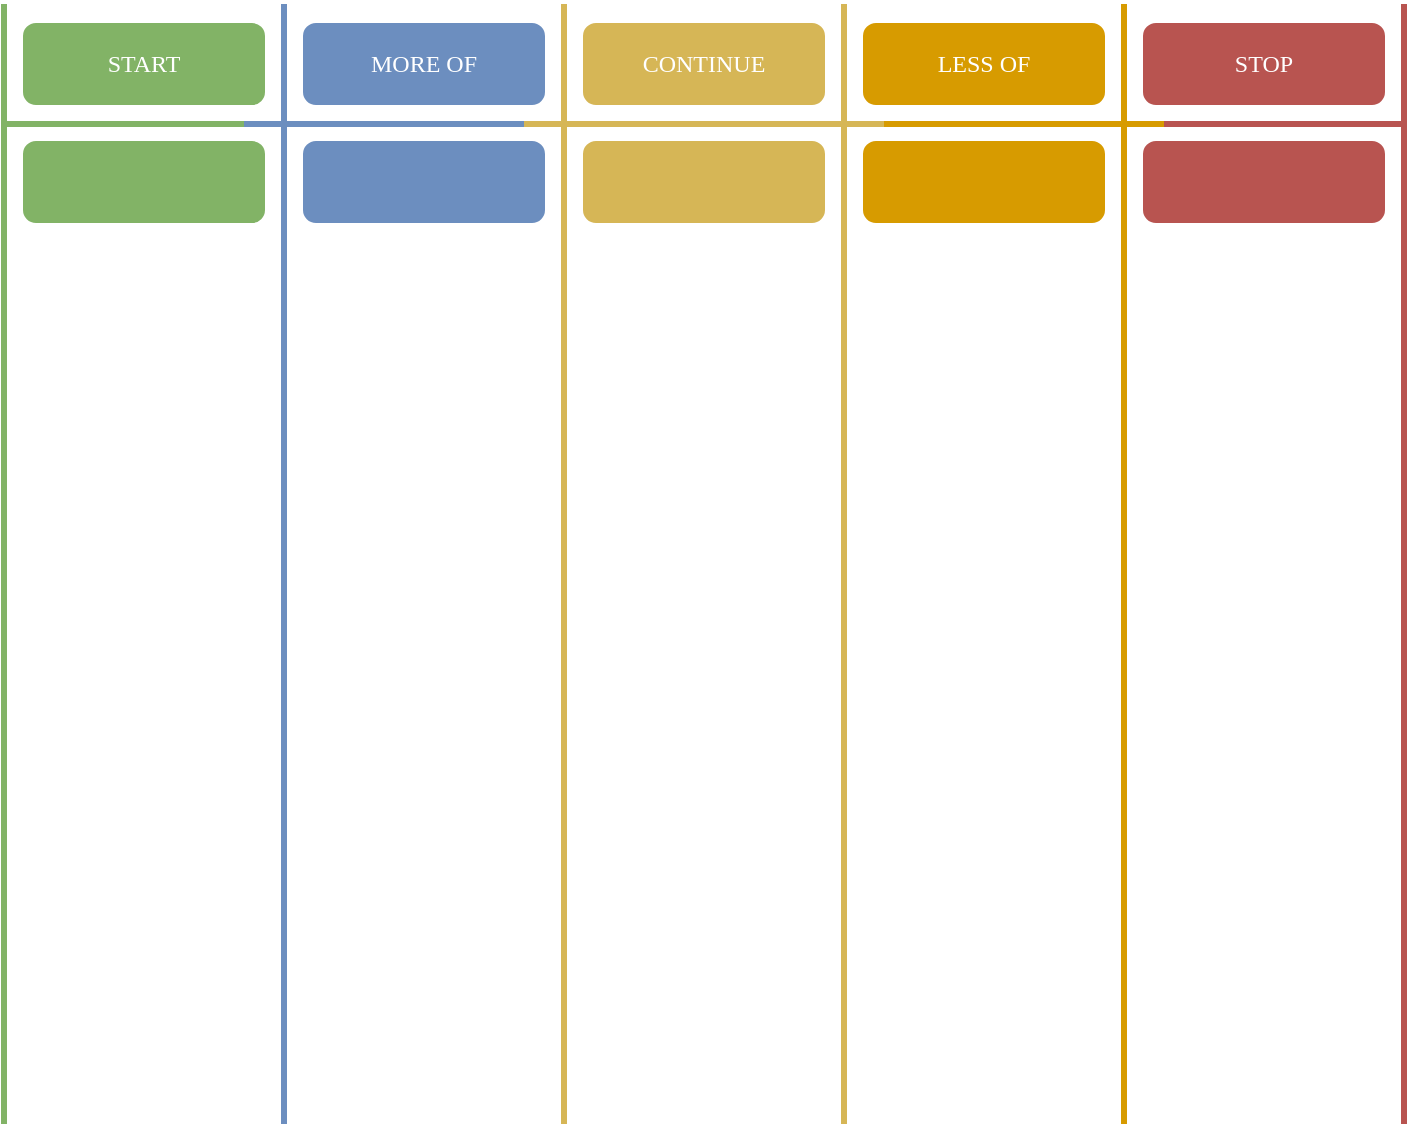 <mxfile>
    <diagram id="wWUWmePfFoA0XAe7wffy" name="Template">
        <mxGraphModel dx="263" dy="133" grid="1" gridSize="10" guides="1" tooltips="1" connect="1" arrows="1" fold="1" page="0" pageScale="1" pageWidth="850" pageHeight="1100" math="0" shadow="0">
            <root>
                <mxCell id="0"/>
                <mxCell id="1" parent="0"/>
                <mxCell id="12" value="&lt;font&gt;START&lt;/font&gt;" style="rounded=1;whiteSpace=wrap;html=1;fillColor=#82B366;strokeColor=#82b366;fontFamily=Lucida Console;fontColor=#FFFFFF;" parent="1" vertex="1">
                    <mxGeometry x="1010" y="570" width="120" height="40" as="geometry"/>
                </mxCell>
                <mxCell id="14" value="&lt;font&gt;MORE OF&lt;/font&gt;" style="rounded=1;whiteSpace=wrap;html=1;fillColor=#6C8EBF;strokeColor=#6c8ebf;fontFamily=Lucida Console;fontColor=#FFFFFF;" parent="1" vertex="1">
                    <mxGeometry x="1150" y="570" width="120" height="40" as="geometry"/>
                </mxCell>
                <mxCell id="15" value="&lt;font&gt;CONTINUE&lt;/font&gt;" style="rounded=1;whiteSpace=wrap;html=1;fillColor=#D6B656;strokeColor=#D6B656;fontFamily=Lucida Console;fontColor=#FFFFFF;" parent="1" vertex="1">
                    <mxGeometry x="1290" y="570" width="120" height="40" as="geometry"/>
                </mxCell>
                <mxCell id="16" value="&lt;font&gt;LESS OF&lt;/font&gt;" style="rounded=1;whiteSpace=wrap;html=1;fillColor=#D79B00;strokeColor=#d79b00;fontFamily=Lucida Console;fontColor=#FFFFFF;" parent="1" vertex="1">
                    <mxGeometry x="1430" y="570" width="120" height="40" as="geometry"/>
                </mxCell>
                <mxCell id="17" value="&lt;font&gt;STOP&lt;/font&gt;" style="rounded=1;whiteSpace=wrap;html=1;fillColor=#B85450;strokeColor=#b85450;fontFamily=Lucida Console;fontColor=#FFFFFF;" parent="1" vertex="1">
                    <mxGeometry x="1570" y="570" width="120" height="40" as="geometry"/>
                </mxCell>
                <mxCell id="18" value="" style="endArrow=none;html=1;fontFamily=Lucida Console;fontColor=#FFFFFF;strokeWidth=3;fillColor=#dae8fc;strokeColor=#6c8ebf;" parent="1" edge="1">
                    <mxGeometry width="50" height="50" relative="1" as="geometry">
                        <mxPoint x="1140" y="1120" as="sourcePoint"/>
                        <mxPoint x="1140" y="560" as="targetPoint"/>
                    </mxGeometry>
                </mxCell>
                <mxCell id="19" value="" style="endArrow=none;html=1;fontFamily=Lucida Console;fontColor=#FFFFFF;strokeWidth=3;fillColor=#d5e8d4;strokeColor=#82b366;" parent="1" edge="1">
                    <mxGeometry width="50" height="50" relative="1" as="geometry">
                        <mxPoint x="1000" y="1120" as="sourcePoint"/>
                        <mxPoint x="1000" y="560.0" as="targetPoint"/>
                    </mxGeometry>
                </mxCell>
                <mxCell id="20" value="" style="endArrow=none;html=1;fontFamily=Lucida Console;fontColor=#FFFFFF;strokeWidth=3;fillColor=#fff2cc;strokeColor=#d6b656;" parent="1" edge="1">
                    <mxGeometry width="50" height="50" relative="1" as="geometry">
                        <mxPoint x="1280" y="1120" as="sourcePoint"/>
                        <mxPoint x="1280" y="560.0" as="targetPoint"/>
                    </mxGeometry>
                </mxCell>
                <mxCell id="21" value="" style="endArrow=none;html=1;fontFamily=Lucida Console;fontColor=#FFFFFF;strokeWidth=3;fillColor=#fff2cc;strokeColor=#d6b656;" parent="1" edge="1">
                    <mxGeometry width="50" height="50" relative="1" as="geometry">
                        <mxPoint x="1420" y="1120" as="sourcePoint"/>
                        <mxPoint x="1420" y="560.0" as="targetPoint"/>
                    </mxGeometry>
                </mxCell>
                <mxCell id="22" value="" style="endArrow=none;html=1;fontFamily=Lucida Console;fontColor=#FFFFFF;strokeWidth=3;fillColor=#ffe6cc;strokeColor=#d79b00;" parent="1" edge="1">
                    <mxGeometry width="50" height="50" relative="1" as="geometry">
                        <mxPoint x="1560" y="1120" as="sourcePoint"/>
                        <mxPoint x="1560" y="560.0" as="targetPoint"/>
                    </mxGeometry>
                </mxCell>
                <mxCell id="23" value="" style="endArrow=none;html=1;fontFamily=Lucida Console;fontColor=#FFFFFF;strokeWidth=3;fillColor=#f8cecc;strokeColor=#b85450;" parent="1" edge="1">
                    <mxGeometry width="50" height="50" relative="1" as="geometry">
                        <mxPoint x="1700" y="1120" as="sourcePoint"/>
                        <mxPoint x="1700" y="560.0" as="targetPoint"/>
                    </mxGeometry>
                </mxCell>
                <mxCell id="24" value="" style="endArrow=none;html=1;fontFamily=Lucida Console;fontColor=#FFFFFF;strokeWidth=3;fillColor=#d5e8d4;strokeColor=#82b366;" parent="1" edge="1">
                    <mxGeometry width="50" height="50" relative="1" as="geometry">
                        <mxPoint x="1000" y="620" as="sourcePoint"/>
                        <mxPoint x="1120" y="620" as="targetPoint"/>
                    </mxGeometry>
                </mxCell>
                <mxCell id="25" value="" style="endArrow=none;html=1;fontFamily=Lucida Console;fontColor=#FFFFFF;strokeWidth=3;fillColor=#dae8fc;strokeColor=#6c8ebf;" parent="1" edge="1">
                    <mxGeometry width="50" height="50" relative="1" as="geometry">
                        <mxPoint x="1120" y="620.0" as="sourcePoint"/>
                        <mxPoint x="1260" y="620" as="targetPoint"/>
                    </mxGeometry>
                </mxCell>
                <mxCell id="26" value="" style="endArrow=none;html=1;fontFamily=Lucida Console;fontColor=#FFFFFF;strokeWidth=3;fillColor=#fff2cc;strokeColor=#d6b656;" parent="1" edge="1">
                    <mxGeometry width="50" height="50" relative="1" as="geometry">
                        <mxPoint x="1260" y="620" as="sourcePoint"/>
                        <mxPoint x="1440" y="620" as="targetPoint"/>
                    </mxGeometry>
                </mxCell>
                <mxCell id="28" value="" style="endArrow=none;html=1;fontFamily=Lucida Console;fontColor=#FFFFFF;strokeWidth=3;fillColor=#ffe6cc;strokeColor=#d79b00;" parent="1" edge="1">
                    <mxGeometry width="50" height="50" relative="1" as="geometry">
                        <mxPoint x="1440" y="620" as="sourcePoint"/>
                        <mxPoint x="1580" y="620" as="targetPoint"/>
                    </mxGeometry>
                </mxCell>
                <mxCell id="29" value="" style="endArrow=none;html=1;fontFamily=Lucida Console;fontColor=#FFFFFF;strokeWidth=3;fillColor=#f8cecc;strokeColor=#b85450;" parent="1" edge="1">
                    <mxGeometry width="50" height="50" relative="1" as="geometry">
                        <mxPoint x="1580" y="620" as="sourcePoint"/>
                        <mxPoint x="1700" y="620" as="targetPoint"/>
                    </mxGeometry>
                </mxCell>
                <mxCell id="30" value="" style="rounded=1;whiteSpace=wrap;html=1;fillColor=#B85450;strokeColor=#b85450;fontFamily=Lucida Console;fontColor=#FFFFFF;fontSize=8;" parent="1" vertex="1">
                    <mxGeometry x="1570" y="629" width="120" height="40" as="geometry"/>
                </mxCell>
                <mxCell id="32" value="" style="rounded=1;whiteSpace=wrap;html=1;fillColor=#82B366;strokeColor=#82b366;fontFamily=Lucida Console;fontColor=#FFFFFF;fontSize=8;" parent="1" vertex="1">
                    <mxGeometry x="1010" y="629" width="120" height="40" as="geometry"/>
                </mxCell>
                <mxCell id="34" value="" style="rounded=1;whiteSpace=wrap;html=1;fillColor=#6C8EBF;strokeColor=#6c8ebf;fontFamily=Lucida Console;fontColor=#FFFFFF;fontSize=8;" parent="1" vertex="1">
                    <mxGeometry x="1150" y="629" width="120" height="40" as="geometry"/>
                </mxCell>
                <mxCell id="36" value="" style="rounded=1;whiteSpace=wrap;html=1;fillColor=#D6B656;strokeColor=#D6B656;fontFamily=Lucida Console;fontColor=#FFFFFF;fontSize=8;" parent="1" vertex="1">
                    <mxGeometry x="1290" y="629" width="120" height="40" as="geometry"/>
                </mxCell>
                <mxCell id="Rl7lYWSojBfeo6gSZybb-39" value="" style="rounded=1;whiteSpace=wrap;html=1;fillColor=#D79B00;strokeColor=#d79b00;fontFamily=Lucida Console;fontColor=#FFFFFF;fontSize=8;" parent="1" vertex="1">
                    <mxGeometry x="1430" y="629" width="120" height="40" as="geometry"/>
                </mxCell>
            </root>
        </mxGraphModel>
    </diagram>
    <diagram id="yWCnnc2i1-aje3GzUXzS" name="Sprint 1">
        <mxGraphModel dx="574" dy="133" grid="0" gridSize="10" guides="1" tooltips="1" connect="1" arrows="1" fold="1" page="0" pageScale="1" pageWidth="850" pageHeight="1100" math="0" shadow="0">
            <root>
                <mxCell id="vssPZaKW5R-4xnwFRvQl-0"/>
                <mxCell id="vssPZaKW5R-4xnwFRvQl-1" parent="vssPZaKW5R-4xnwFRvQl-0"/>
                <mxCell id="qor0M5BSsGP-4J8cAUOK-0" value="&lt;font&gt;START&lt;/font&gt;" style="rounded=1;whiteSpace=wrap;html=1;fillColor=#82B366;strokeColor=#82b366;fontFamily=Lucida Console;fontColor=#FFFFFF;" parent="vssPZaKW5R-4xnwFRvQl-1" vertex="1">
                    <mxGeometry x="1010" y="570" width="120" height="40" as="geometry"/>
                </mxCell>
                <mxCell id="qor0M5BSsGP-4J8cAUOK-1" value="&lt;font&gt;MORE OF&lt;/font&gt;" style="rounded=1;whiteSpace=wrap;html=1;fillColor=#6C8EBF;strokeColor=#6c8ebf;fontFamily=Lucida Console;fontColor=#FFFFFF;" parent="vssPZaKW5R-4xnwFRvQl-1" vertex="1">
                    <mxGeometry x="1150" y="570" width="120" height="40" as="geometry"/>
                </mxCell>
                <mxCell id="qor0M5BSsGP-4J8cAUOK-2" value="&lt;font&gt;CONTINUE&lt;/font&gt;" style="rounded=1;whiteSpace=wrap;html=1;fillColor=#FFCB6B;strokeColor=#FFCB6B;fontFamily=Lucida Console;fontColor=#FFFFFF;" parent="vssPZaKW5R-4xnwFRvQl-1" vertex="1">
                    <mxGeometry x="1290" y="570" width="120" height="40" as="geometry"/>
                </mxCell>
                <mxCell id="qor0M5BSsGP-4J8cAUOK-3" value="&lt;font&gt;LESS OF&lt;/font&gt;" style="rounded=1;whiteSpace=wrap;html=1;fillColor=#D79B00;strokeColor=#d79b00;fontFamily=Lucida Console;fontColor=#FFFFFF;" parent="vssPZaKW5R-4xnwFRvQl-1" vertex="1">
                    <mxGeometry x="1430" y="570" width="120" height="40" as="geometry"/>
                </mxCell>
                <mxCell id="qor0M5BSsGP-4J8cAUOK-4" value="&lt;font&gt;STOP&lt;/font&gt;" style="rounded=1;whiteSpace=wrap;html=1;fillColor=#B85450;strokeColor=#b85450;fontFamily=Lucida Console;fontColor=#FFFFFF;" parent="vssPZaKW5R-4xnwFRvQl-1" vertex="1">
                    <mxGeometry x="1570" y="570" width="120" height="40" as="geometry"/>
                </mxCell>
                <mxCell id="qor0M5BSsGP-4J8cAUOK-5" value="" style="endArrow=none;html=1;fontFamily=Lucida Console;fontColor=#FFFFFF;strokeWidth=3;fillColor=#dae8fc;strokeColor=#6c8ebf;" parent="vssPZaKW5R-4xnwFRvQl-1" edge="1">
                    <mxGeometry width="50" height="50" relative="1" as="geometry">
                        <mxPoint x="1140" y="1120" as="sourcePoint"/>
                        <mxPoint x="1140" y="560" as="targetPoint"/>
                    </mxGeometry>
                </mxCell>
                <mxCell id="qor0M5BSsGP-4J8cAUOK-6" value="" style="endArrow=none;html=1;fontFamily=Lucida Console;fontColor=#FFFFFF;strokeWidth=3;fillColor=#d5e8d4;strokeColor=#82b366;" parent="vssPZaKW5R-4xnwFRvQl-1" edge="1">
                    <mxGeometry width="50" height="50" relative="1" as="geometry">
                        <mxPoint x="1000" y="1120" as="sourcePoint"/>
                        <mxPoint x="1000" y="560.0" as="targetPoint"/>
                    </mxGeometry>
                </mxCell>
                <mxCell id="qor0M5BSsGP-4J8cAUOK-7" value="" style="endArrow=none;html=1;fontFamily=Lucida Console;fontColor=#FFFFFF;strokeWidth=3;fillColor=#fff2cc;strokeColor=#d6b656;" parent="vssPZaKW5R-4xnwFRvQl-1" edge="1">
                    <mxGeometry width="50" height="50" relative="1" as="geometry">
                        <mxPoint x="1280" y="1120" as="sourcePoint"/>
                        <mxPoint x="1280" y="560.0" as="targetPoint"/>
                    </mxGeometry>
                </mxCell>
                <mxCell id="qor0M5BSsGP-4J8cAUOK-8" value="" style="endArrow=none;html=1;fontFamily=Lucida Console;fontColor=#FFFFFF;strokeWidth=3;fillColor=#fff2cc;strokeColor=#d6b656;" parent="vssPZaKW5R-4xnwFRvQl-1" edge="1">
                    <mxGeometry width="50" height="50" relative="1" as="geometry">
                        <mxPoint x="1420" y="1120" as="sourcePoint"/>
                        <mxPoint x="1420" y="560.0" as="targetPoint"/>
                    </mxGeometry>
                </mxCell>
                <mxCell id="qor0M5BSsGP-4J8cAUOK-9" value="" style="endArrow=none;html=1;fontFamily=Lucida Console;fontColor=#FFFFFF;strokeWidth=3;fillColor=#ffe6cc;strokeColor=#d79b00;" parent="vssPZaKW5R-4xnwFRvQl-1" edge="1">
                    <mxGeometry width="50" height="50" relative="1" as="geometry">
                        <mxPoint x="1560" y="1120" as="sourcePoint"/>
                        <mxPoint x="1560" y="560.0" as="targetPoint"/>
                    </mxGeometry>
                </mxCell>
                <mxCell id="qor0M5BSsGP-4J8cAUOK-10" value="" style="endArrow=none;html=1;fontFamily=Lucida Console;fontColor=#FFFFFF;strokeWidth=3;fillColor=#f8cecc;strokeColor=#b85450;" parent="vssPZaKW5R-4xnwFRvQl-1" edge="1">
                    <mxGeometry width="50" height="50" relative="1" as="geometry">
                        <mxPoint x="1700" y="1120" as="sourcePoint"/>
                        <mxPoint x="1700" y="560.0" as="targetPoint"/>
                    </mxGeometry>
                </mxCell>
                <mxCell id="qor0M5BSsGP-4J8cAUOK-11" value="" style="endArrow=none;html=1;fontFamily=Lucida Console;fontColor=#FFFFFF;strokeWidth=3;fillColor=#d5e8d4;strokeColor=#82b366;" parent="vssPZaKW5R-4xnwFRvQl-1" edge="1">
                    <mxGeometry width="50" height="50" relative="1" as="geometry">
                        <mxPoint x="1000" y="620" as="sourcePoint"/>
                        <mxPoint x="1120" y="620" as="targetPoint"/>
                    </mxGeometry>
                </mxCell>
                <mxCell id="qor0M5BSsGP-4J8cAUOK-12" value="" style="endArrow=none;html=1;fontFamily=Lucida Console;fontColor=#FFFFFF;strokeWidth=3;fillColor=#dae8fc;strokeColor=#6c8ebf;" parent="vssPZaKW5R-4xnwFRvQl-1" edge="1">
                    <mxGeometry width="50" height="50" relative="1" as="geometry">
                        <mxPoint x="1120" y="620.0" as="sourcePoint"/>
                        <mxPoint x="1260" y="620" as="targetPoint"/>
                    </mxGeometry>
                </mxCell>
                <mxCell id="qor0M5BSsGP-4J8cAUOK-13" value="" style="endArrow=none;html=1;fontFamily=Lucida Console;fontColor=#FFFFFF;strokeWidth=3;fillColor=#fff2cc;strokeColor=#d6b656;" parent="vssPZaKW5R-4xnwFRvQl-1" edge="1">
                    <mxGeometry width="50" height="50" relative="1" as="geometry">
                        <mxPoint x="1260" y="620" as="sourcePoint"/>
                        <mxPoint x="1440" y="620" as="targetPoint"/>
                    </mxGeometry>
                </mxCell>
                <mxCell id="qor0M5BSsGP-4J8cAUOK-14" value="" style="endArrow=none;html=1;fontFamily=Lucida Console;fontColor=#FFFFFF;strokeWidth=3;fillColor=#ffe6cc;strokeColor=#d79b00;" parent="vssPZaKW5R-4xnwFRvQl-1" edge="1">
                    <mxGeometry width="50" height="50" relative="1" as="geometry">
                        <mxPoint x="1440" y="620" as="sourcePoint"/>
                        <mxPoint x="1580" y="620" as="targetPoint"/>
                    </mxGeometry>
                </mxCell>
                <mxCell id="qor0M5BSsGP-4J8cAUOK-15" value="" style="endArrow=none;html=1;fontFamily=Lucida Console;fontColor=#FFFFFF;strokeWidth=3;fillColor=#f8cecc;strokeColor=#b85450;" parent="vssPZaKW5R-4xnwFRvQl-1" edge="1">
                    <mxGeometry width="50" height="50" relative="1" as="geometry">
                        <mxPoint x="1580" y="620" as="sourcePoint"/>
                        <mxPoint x="1700" y="620" as="targetPoint"/>
                    </mxGeometry>
                </mxCell>
                <mxCell id="qor0M5BSsGP-4J8cAUOK-16" value="&lt;font style=&quot;font-size: 8px;&quot;&gt;Justin die Corona heeft&lt;/font&gt;" style="rounded=1;whiteSpace=wrap;html=1;fillColor=#B85450;strokeColor=#b85450;fontFamily=Lucida Console;fontColor=#FFFFFF;fontSize=8;" parent="vssPZaKW5R-4xnwFRvQl-1" vertex="1">
                    <mxGeometry x="1570" y="629" width="120" height="40" as="geometry"/>
                </mxCell>
                <mxCell id="qor0M5BSsGP-4J8cAUOK-17" value="&lt;font style=&quot;font-size: 8px&quot;&gt;Structuur in de meetings i.p.v. freestylen&lt;/font&gt;" style="rounded=1;whiteSpace=wrap;html=1;fillColor=#82B366;strokeColor=#82b366;fontFamily=Lucida Console;fontColor=#FFFFFF;fontSize=8;" parent="vssPZaKW5R-4xnwFRvQl-1" vertex="1">
                    <mxGeometry x="1010" y="629" width="120" height="40" as="geometry"/>
                </mxCell>
                <mxCell id="qor0M5BSsGP-4J8cAUOK-18" value="&lt;font style=&quot;font-size: 8px&quot;&gt;Werkdruk inschatten en verdelen&lt;/font&gt;" style="rounded=1;whiteSpace=wrap;html=1;fillColor=#82B366;strokeColor=#82b366;fontFamily=Lucida Console;fontColor=#FFFFFF;fontSize=8;" parent="vssPZaKW5R-4xnwFRvQl-1" vertex="1">
                    <mxGeometry x="1010" y="680" width="120" height="40" as="geometry"/>
                </mxCell>
                <mxCell id="qor0M5BSsGP-4J8cAUOK-19" value="&lt;font style=&quot;font-size: 8px&quot;&gt;Feedback geven op andere teamgenoten&lt;/font&gt;" style="rounded=1;whiteSpace=wrap;html=1;fillColor=#6C8EBF;strokeColor=#6c8ebf;fontFamily=Lucida Console;fontColor=#FFFFFF;fontSize=8;" parent="vssPZaKW5R-4xnwFRvQl-1" vertex="1">
                    <mxGeometry x="1150" y="629" width="120" height="40" as="geometry"/>
                </mxCell>
                <mxCell id="qor0M5BSsGP-4J8cAUOK-20" value="&lt;font style=&quot;font-size: 8px&quot;&gt;100% Aanwezig zijn&lt;/font&gt;" style="rounded=1;whiteSpace=wrap;html=1;fillColor=#FFCB6B;strokeColor=#FFCB6B;fontFamily=Lucida Console;fontSize=8;fontColor=#FFFFFF;" parent="vssPZaKW5R-4xnwFRvQl-1" vertex="1">
                    <mxGeometry x="1290" y="629" width="120" height="40" as="geometry"/>
                </mxCell>
                <mxCell id="qor0M5BSsGP-4J8cAUOK-21" value="&lt;font style=&quot;font-size: 8px&quot;&gt;Starfish gebruiken voor reflectie&lt;/font&gt;" style="rounded=1;whiteSpace=wrap;html=1;fillColor=#FFCB6B;strokeColor=#FFCB6B;fontFamily=Lucida Console;fontSize=8;fontColor=#FFFFFF;" parent="vssPZaKW5R-4xnwFRvQl-1" vertex="1">
                    <mxGeometry x="1290" y="680" width="120" height="40" as="geometry"/>
                </mxCell>
                <mxCell id="qor0M5BSsGP-4J8cAUOK-22" value="&lt;font style=&quot;font-size: 8px&quot;&gt;Werken in groepjes&lt;/font&gt;" style="rounded=1;whiteSpace=wrap;html=1;fillColor=#FFCB6B;strokeColor=#FFCB6B;fontFamily=Lucida Console;fontSize=8;fontColor=#FFFFFF;" parent="vssPZaKW5R-4xnwFRvQl-1" vertex="1">
                    <mxGeometry x="1290" y="730" width="120" height="40" as="geometry"/>
                </mxCell>
            </root>
        </mxGraphModel>
    </diagram>
    <diagram id="S4HSxz_8kP7M90M4Im0g" name="Sprint 2">
        <mxGraphModel dx="-198" dy="-43" grid="1" gridSize="10" guides="1" tooltips="1" connect="1" arrows="1" fold="1" page="0" pageScale="1" pageWidth="850" pageHeight="1100" math="0" shadow="0">
            <root>
                <mxCell id="FXCIzy_UqznlageWIFzq-0"/>
                <mxCell id="FXCIzy_UqznlageWIFzq-1" parent="FXCIzy_UqznlageWIFzq-0"/>
                <mxCell id="FXCIzy_UqznlageWIFzq-2" value="&lt;font&gt;START&lt;/font&gt;" style="rounded=1;whiteSpace=wrap;html=1;fillColor=#82B366;strokeColor=#82b366;fontFamily=Lucida Console;fontColor=#FFFFFF;" parent="FXCIzy_UqznlageWIFzq-1" vertex="1">
                    <mxGeometry x="1010" y="570" width="120" height="40" as="geometry"/>
                </mxCell>
                <mxCell id="FXCIzy_UqznlageWIFzq-3" value="&lt;font&gt;MORE OF&lt;/font&gt;" style="rounded=1;whiteSpace=wrap;html=1;fillColor=#6C8EBF;strokeColor=#6c8ebf;fontFamily=Lucida Console;fontColor=#FFFFFF;" parent="FXCIzy_UqznlageWIFzq-1" vertex="1">
                    <mxGeometry x="1150" y="570" width="120" height="40" as="geometry"/>
                </mxCell>
                <mxCell id="FXCIzy_UqznlageWIFzq-4" value="&lt;font&gt;CONTINUE&lt;/font&gt;" style="rounded=1;whiteSpace=wrap;html=1;fillColor=#D6B656;strokeColor=#D6B656;fontFamily=Lucida Console;fontColor=#FFFFFF;" parent="FXCIzy_UqznlageWIFzq-1" vertex="1">
                    <mxGeometry x="1290" y="570" width="120" height="40" as="geometry"/>
                </mxCell>
                <mxCell id="FXCIzy_UqznlageWIFzq-5" value="&lt;font&gt;LESS OF&lt;/font&gt;" style="rounded=1;whiteSpace=wrap;html=1;fillColor=#D79B00;strokeColor=#d79b00;fontFamily=Lucida Console;fontColor=#FFFFFF;" parent="FXCIzy_UqznlageWIFzq-1" vertex="1">
                    <mxGeometry x="1430" y="570" width="120" height="40" as="geometry"/>
                </mxCell>
                <mxCell id="FXCIzy_UqznlageWIFzq-6" value="&lt;font&gt;STOP&lt;/font&gt;" style="rounded=1;whiteSpace=wrap;html=1;fillColor=#B85450;strokeColor=#b85450;fontFamily=Lucida Console;fontColor=#FFFFFF;" parent="FXCIzy_UqznlageWIFzq-1" vertex="1">
                    <mxGeometry x="1570" y="570" width="120" height="40" as="geometry"/>
                </mxCell>
                <mxCell id="FXCIzy_UqznlageWIFzq-7" value="" style="endArrow=none;html=1;fontFamily=Lucida Console;fontColor=#FFFFFF;strokeWidth=3;fillColor=#dae8fc;strokeColor=#6c8ebf;" parent="FXCIzy_UqznlageWIFzq-1" edge="1">
                    <mxGeometry width="50" height="50" relative="1" as="geometry">
                        <mxPoint x="1140" y="1120" as="sourcePoint"/>
                        <mxPoint x="1140" y="560" as="targetPoint"/>
                    </mxGeometry>
                </mxCell>
                <mxCell id="FXCIzy_UqznlageWIFzq-8" value="" style="endArrow=none;html=1;fontFamily=Lucida Console;fontColor=#FFFFFF;strokeWidth=3;fillColor=#d5e8d4;strokeColor=#82b366;" parent="FXCIzy_UqznlageWIFzq-1" edge="1">
                    <mxGeometry width="50" height="50" relative="1" as="geometry">
                        <mxPoint x="1000" y="1120" as="sourcePoint"/>
                        <mxPoint x="1000" y="560.0" as="targetPoint"/>
                    </mxGeometry>
                </mxCell>
                <mxCell id="FXCIzy_UqznlageWIFzq-9" value="" style="endArrow=none;html=1;fontFamily=Lucida Console;fontColor=#FFFFFF;strokeWidth=3;fillColor=#fff2cc;strokeColor=#d6b656;" parent="FXCIzy_UqznlageWIFzq-1" edge="1">
                    <mxGeometry width="50" height="50" relative="1" as="geometry">
                        <mxPoint x="1280" y="1120" as="sourcePoint"/>
                        <mxPoint x="1280" y="560.0" as="targetPoint"/>
                    </mxGeometry>
                </mxCell>
                <mxCell id="FXCIzy_UqznlageWIFzq-10" value="" style="endArrow=none;html=1;fontFamily=Lucida Console;fontColor=#FFFFFF;strokeWidth=3;fillColor=#fff2cc;strokeColor=#d6b656;" parent="FXCIzy_UqznlageWIFzq-1" edge="1">
                    <mxGeometry width="50" height="50" relative="1" as="geometry">
                        <mxPoint x="1420" y="1120" as="sourcePoint"/>
                        <mxPoint x="1420" y="560.0" as="targetPoint"/>
                    </mxGeometry>
                </mxCell>
                <mxCell id="FXCIzy_UqznlageWIFzq-11" value="" style="endArrow=none;html=1;fontFamily=Lucida Console;fontColor=#FFFFFF;strokeWidth=3;fillColor=#ffe6cc;strokeColor=#d79b00;" parent="FXCIzy_UqznlageWIFzq-1" edge="1">
                    <mxGeometry width="50" height="50" relative="1" as="geometry">
                        <mxPoint x="1560" y="1120" as="sourcePoint"/>
                        <mxPoint x="1560" y="560.0" as="targetPoint"/>
                    </mxGeometry>
                </mxCell>
                <mxCell id="FXCIzy_UqznlageWIFzq-12" value="" style="endArrow=none;html=1;fontFamily=Lucida Console;fontColor=#FFFFFF;strokeWidth=3;fillColor=#f8cecc;strokeColor=#b85450;" parent="FXCIzy_UqznlageWIFzq-1" edge="1">
                    <mxGeometry width="50" height="50" relative="1" as="geometry">
                        <mxPoint x="1700" y="1120" as="sourcePoint"/>
                        <mxPoint x="1700" y="560.0" as="targetPoint"/>
                    </mxGeometry>
                </mxCell>
                <mxCell id="FXCIzy_UqznlageWIFzq-13" value="" style="endArrow=none;html=1;fontFamily=Lucida Console;fontColor=#FFFFFF;strokeWidth=3;fillColor=#d5e8d4;strokeColor=#82b366;" parent="FXCIzy_UqznlageWIFzq-1" edge="1">
                    <mxGeometry width="50" height="50" relative="1" as="geometry">
                        <mxPoint x="1000" y="620" as="sourcePoint"/>
                        <mxPoint x="1120" y="620" as="targetPoint"/>
                    </mxGeometry>
                </mxCell>
                <mxCell id="FXCIzy_UqznlageWIFzq-14" value="" style="endArrow=none;html=1;fontFamily=Lucida Console;fontColor=#FFFFFF;strokeWidth=3;fillColor=#dae8fc;strokeColor=#6c8ebf;" parent="FXCIzy_UqznlageWIFzq-1" edge="1">
                    <mxGeometry width="50" height="50" relative="1" as="geometry">
                        <mxPoint x="1120" y="620.0" as="sourcePoint"/>
                        <mxPoint x="1260" y="620" as="targetPoint"/>
                    </mxGeometry>
                </mxCell>
                <mxCell id="FXCIzy_UqznlageWIFzq-15" value="" style="endArrow=none;html=1;fontFamily=Lucida Console;fontColor=#FFFFFF;strokeWidth=3;fillColor=#fff2cc;strokeColor=#d6b656;" parent="FXCIzy_UqznlageWIFzq-1" edge="1">
                    <mxGeometry width="50" height="50" relative="1" as="geometry">
                        <mxPoint x="1260" y="620" as="sourcePoint"/>
                        <mxPoint x="1440" y="620" as="targetPoint"/>
                    </mxGeometry>
                </mxCell>
                <mxCell id="FXCIzy_UqznlageWIFzq-16" value="" style="endArrow=none;html=1;fontFamily=Lucida Console;fontColor=#FFFFFF;strokeWidth=3;fillColor=#ffe6cc;strokeColor=#d79b00;" parent="FXCIzy_UqznlageWIFzq-1" edge="1">
                    <mxGeometry width="50" height="50" relative="1" as="geometry">
                        <mxPoint x="1440" y="620" as="sourcePoint"/>
                        <mxPoint x="1580" y="620" as="targetPoint"/>
                    </mxGeometry>
                </mxCell>
                <mxCell id="FXCIzy_UqznlageWIFzq-17" value="" style="endArrow=none;html=1;fontFamily=Lucida Console;fontColor=#FFFFFF;strokeWidth=3;fillColor=#f8cecc;strokeColor=#b85450;" parent="FXCIzy_UqznlageWIFzq-1" edge="1">
                    <mxGeometry width="50" height="50" relative="1" as="geometry">
                        <mxPoint x="1580" y="620" as="sourcePoint"/>
                        <mxPoint x="1700" y="620" as="targetPoint"/>
                    </mxGeometry>
                </mxCell>
                <mxCell id="FXCIzy_UqznlageWIFzq-18" value="Dingen op het laatste moment te doen" style="rounded=1;whiteSpace=wrap;html=1;fillColor=#B85450;strokeColor=#b85450;fontFamily=Lucida Console;fontColor=#FFFFFF;fontSize=8;" parent="FXCIzy_UqznlageWIFzq-1" vertex="1">
                    <mxGeometry x="1570" y="629" width="120" height="40" as="geometry"/>
                </mxCell>
                <mxCell id="FXCIzy_UqznlageWIFzq-19" value="Feedback meenemen op Trello bord &amp;amp; Toekennen" style="rounded=1;whiteSpace=wrap;html=1;fillColor=#82B366;strokeColor=#82b366;fontFamily=Lucida Console;fontColor=#FFFFFF;fontSize=8;" parent="FXCIzy_UqznlageWIFzq-1" vertex="1">
                    <mxGeometry x="1010" y="629" width="120" height="40" as="geometry"/>
                </mxCell>
                <mxCell id="FXCIzy_UqznlageWIFzq-20" value="Kaarten bijhouden" style="rounded=1;whiteSpace=wrap;html=1;fillColor=#6C8EBF;strokeColor=#6c8ebf;fontFamily=Lucida Console;fontColor=#FFFFFF;fontSize=8;" parent="FXCIzy_UqznlageWIFzq-1" vertex="1">
                    <mxGeometry x="1150" y="629" width="120" height="40" as="geometry"/>
                </mxCell>
                <mxCell id="FXCIzy_UqznlageWIFzq-21" value="Dingen op tijd inleveren" style="rounded=1;whiteSpace=wrap;html=1;fillColor=#D6B656;strokeColor=#D6B656;fontFamily=Lucida Console;fontColor=#FFFFFF;fontSize=8;" parent="FXCIzy_UqznlageWIFzq-1" vertex="1">
                    <mxGeometry x="1290" y="629" width="120" height="40" as="geometry"/>
                </mxCell>
                <mxCell id="FXCIzy_UqznlageWIFzq-22" value="Minder ego strelen" style="rounded=1;whiteSpace=wrap;html=1;fillColor=#D79B00;strokeColor=#d79b00;fontFamily=Lucida Console;fontColor=#FFFFFF;fontSize=8;" parent="FXCIzy_UqznlageWIFzq-1" vertex="1">
                    <mxGeometry x="1430" y="629" width="120" height="40" as="geometry"/>
                </mxCell>
                <mxCell id="FXCIzy_UqznlageWIFzq-23" value="100% Aanwezig zijn" style="rounded=1;whiteSpace=wrap;html=1;fillColor=#6C8EBF;strokeColor=#6c8ebf;fontFamily=Lucida Console;fontColor=#FFFFFF;fontSize=8;" parent="FXCIzy_UqznlageWIFzq-1" vertex="1">
                    <mxGeometry x="1150" y="680" width="120" height="40" as="geometry"/>
                </mxCell>
                <mxCell id="FXCIzy_UqznlageWIFzq-24" value="Kaarten vroeg verdelen" style="rounded=1;whiteSpace=wrap;html=1;fillColor=#6C8EBF;strokeColor=#6c8ebf;fontFamily=Lucida Console;fontColor=#FFFFFF;fontSize=8;" parent="FXCIzy_UqznlageWIFzq-1" vertex="1">
                    <mxGeometry x="1150" y="730" width="120" height="40" as="geometry"/>
                </mxCell>
                <mxCell id="FXCIzy_UqznlageWIFzq-25" value="Process van review in Trello toepassen" style="rounded=1;whiteSpace=wrap;html=1;fillColor=#82B366;strokeColor=#82b366;fontFamily=Lucida Console;fontColor=#FFFFFF;fontSize=8;" parent="FXCIzy_UqznlageWIFzq-1" vertex="1">
                    <mxGeometry x="1010" y="680" width="120" height="40" as="geometry"/>
                </mxCell>
                <mxCell id="FXCIzy_UqznlageWIFzq-27" value="Goeie structuur in de meetings" style="rounded=1;whiteSpace=wrap;html=1;fillColor=#D6B656;strokeColor=#D6B656;fontFamily=Lucida Console;fontColor=#FFFFFF;fontSize=8;" parent="FXCIzy_UqznlageWIFzq-1" vertex="1">
                    <mxGeometry x="1290" y="680" width="120" height="40" as="geometry"/>
                </mxCell>
                <mxCell id="FXCIzy_UqznlageWIFzq-28" value="Goeie samenwerking" style="rounded=1;whiteSpace=wrap;html=1;fillColor=#D6B656;strokeColor=#D6B656;fontFamily=Lucida Console;fontColor=#FFFFFF;fontSize=8;" parent="FXCIzy_UqznlageWIFzq-1" vertex="1">
                    <mxGeometry x="1290" y="730" width="120" height="40" as="geometry"/>
                </mxCell>
                <mxCell id="FXCIzy_UqznlageWIFzq-29" value="Werken goed gestructureerd" style="rounded=1;whiteSpace=wrap;html=1;fillColor=#D6B656;strokeColor=#D6B656;fontFamily=Lucida Console;fontColor=#FFFFFF;fontSize=8;" parent="FXCIzy_UqznlageWIFzq-1" vertex="1">
                    <mxGeometry x="1290" y="780" width="120" height="40" as="geometry"/>
                </mxCell>
                <mxCell id="FXCIzy_UqznlageWIFzq-30" value="Kaarten aan 2 mensen toekennen" style="rounded=1;whiteSpace=wrap;html=1;fillColor=#82B366;strokeColor=#82b366;fontFamily=Lucida Console;fontColor=#FFFFFF;fontSize=8;" parent="FXCIzy_UqznlageWIFzq-1" vertex="1">
                    <mxGeometry x="1010" y="730" width="120" height="40" as="geometry"/>
                </mxCell>
            </root>
        </mxGraphModel>
    </diagram>
    <diagram id="0zSq3LPYsmusoCdQadPD" name="Sprint 3">
        <mxGraphModel dx="-449" dy="-200" grid="1" gridSize="10" guides="1" tooltips="1" connect="1" arrows="1" fold="1" page="0" pageScale="1" pageWidth="850" pageHeight="1100" math="0" shadow="0">
            <root>
                <mxCell id="gkaCvpv3Q66eBZVGyOvY-0"/>
                <mxCell id="gkaCvpv3Q66eBZVGyOvY-1" parent="gkaCvpv3Q66eBZVGyOvY-0"/>
                <mxCell id="CVyYj8CNiSk_8Uwydcsj-0" value="&lt;font&gt;START&lt;/font&gt;" style="rounded=1;whiteSpace=wrap;html=1;fillColor=#82B366;strokeColor=#82b366;fontFamily=Lucida Console;fontColor=#FFFFFF;" parent="gkaCvpv3Q66eBZVGyOvY-1" vertex="1">
                    <mxGeometry x="1010" y="570" width="120" height="40" as="geometry"/>
                </mxCell>
                <mxCell id="CVyYj8CNiSk_8Uwydcsj-1" value="&lt;font&gt;MORE OF&lt;/font&gt;" style="rounded=1;whiteSpace=wrap;html=1;fillColor=#6C8EBF;strokeColor=#6c8ebf;fontFamily=Lucida Console;fontColor=#FFFFFF;" parent="gkaCvpv3Q66eBZVGyOvY-1" vertex="1">
                    <mxGeometry x="1150" y="570" width="120" height="40" as="geometry"/>
                </mxCell>
                <mxCell id="CVyYj8CNiSk_8Uwydcsj-2" value="&lt;font&gt;CONTINUE&lt;/font&gt;" style="rounded=1;whiteSpace=wrap;html=1;fillColor=#D6B656;strokeColor=#D6B656;fontFamily=Lucida Console;fontColor=#FFFFFF;" parent="gkaCvpv3Q66eBZVGyOvY-1" vertex="1">
                    <mxGeometry x="1290" y="570" width="120" height="40" as="geometry"/>
                </mxCell>
                <mxCell id="CVyYj8CNiSk_8Uwydcsj-3" value="&lt;font&gt;LESS OF&lt;/font&gt;" style="rounded=1;whiteSpace=wrap;html=1;fillColor=#D79B00;strokeColor=#d79b00;fontFamily=Lucida Console;fontColor=#FFFFFF;" parent="gkaCvpv3Q66eBZVGyOvY-1" vertex="1">
                    <mxGeometry x="1430" y="570" width="120" height="40" as="geometry"/>
                </mxCell>
                <mxCell id="CVyYj8CNiSk_8Uwydcsj-4" value="&lt;font&gt;STOP&lt;/font&gt;" style="rounded=1;whiteSpace=wrap;html=1;fillColor=#B85450;strokeColor=#b85450;fontFamily=Lucida Console;fontColor=#FFFFFF;" parent="gkaCvpv3Q66eBZVGyOvY-1" vertex="1">
                    <mxGeometry x="1570" y="570" width="120" height="40" as="geometry"/>
                </mxCell>
                <mxCell id="CVyYj8CNiSk_8Uwydcsj-5" value="" style="endArrow=none;html=1;fontFamily=Lucida Console;fontColor=#FFFFFF;strokeWidth=3;fillColor=#dae8fc;strokeColor=#6c8ebf;" parent="gkaCvpv3Q66eBZVGyOvY-1" edge="1">
                    <mxGeometry width="50" height="50" relative="1" as="geometry">
                        <mxPoint x="1140" y="1120" as="sourcePoint"/>
                        <mxPoint x="1140" y="560" as="targetPoint"/>
                    </mxGeometry>
                </mxCell>
                <mxCell id="CVyYj8CNiSk_8Uwydcsj-6" value="" style="endArrow=none;html=1;fontFamily=Lucida Console;fontColor=#FFFFFF;strokeWidth=3;fillColor=#d5e8d4;strokeColor=#82b366;" parent="gkaCvpv3Q66eBZVGyOvY-1" edge="1">
                    <mxGeometry width="50" height="50" relative="1" as="geometry">
                        <mxPoint x="1000" y="1120" as="sourcePoint"/>
                        <mxPoint x="1000" y="560.0" as="targetPoint"/>
                    </mxGeometry>
                </mxCell>
                <mxCell id="CVyYj8CNiSk_8Uwydcsj-7" value="" style="endArrow=none;html=1;fontFamily=Lucida Console;fontColor=#FFFFFF;strokeWidth=3;fillColor=#fff2cc;strokeColor=#d6b656;" parent="gkaCvpv3Q66eBZVGyOvY-1" edge="1">
                    <mxGeometry width="50" height="50" relative="1" as="geometry">
                        <mxPoint x="1280" y="1120" as="sourcePoint"/>
                        <mxPoint x="1280" y="560.0" as="targetPoint"/>
                    </mxGeometry>
                </mxCell>
                <mxCell id="CVyYj8CNiSk_8Uwydcsj-8" value="" style="endArrow=none;html=1;fontFamily=Lucida Console;fontColor=#FFFFFF;strokeWidth=3;fillColor=#fff2cc;strokeColor=#d6b656;" parent="gkaCvpv3Q66eBZVGyOvY-1" edge="1">
                    <mxGeometry width="50" height="50" relative="1" as="geometry">
                        <mxPoint x="1420" y="1120" as="sourcePoint"/>
                        <mxPoint x="1420" y="560.0" as="targetPoint"/>
                    </mxGeometry>
                </mxCell>
                <mxCell id="CVyYj8CNiSk_8Uwydcsj-9" value="" style="endArrow=none;html=1;fontFamily=Lucida Console;fontColor=#FFFFFF;strokeWidth=3;fillColor=#ffe6cc;strokeColor=#d79b00;" parent="gkaCvpv3Q66eBZVGyOvY-1" edge="1">
                    <mxGeometry width="50" height="50" relative="1" as="geometry">
                        <mxPoint x="1560" y="1120" as="sourcePoint"/>
                        <mxPoint x="1560" y="560.0" as="targetPoint"/>
                    </mxGeometry>
                </mxCell>
                <mxCell id="CVyYj8CNiSk_8Uwydcsj-10" value="" style="endArrow=none;html=1;fontFamily=Lucida Console;fontColor=#FFFFFF;strokeWidth=3;fillColor=#f8cecc;strokeColor=#b85450;" parent="gkaCvpv3Q66eBZVGyOvY-1" edge="1">
                    <mxGeometry width="50" height="50" relative="1" as="geometry">
                        <mxPoint x="1700" y="1120" as="sourcePoint"/>
                        <mxPoint x="1700" y="560.0" as="targetPoint"/>
                    </mxGeometry>
                </mxCell>
                <mxCell id="CVyYj8CNiSk_8Uwydcsj-11" value="" style="endArrow=none;html=1;fontFamily=Lucida Console;fontColor=#FFFFFF;strokeWidth=3;fillColor=#d5e8d4;strokeColor=#82b366;" parent="gkaCvpv3Q66eBZVGyOvY-1" edge="1">
                    <mxGeometry width="50" height="50" relative="1" as="geometry">
                        <mxPoint x="1000" y="620" as="sourcePoint"/>
                        <mxPoint x="1120" y="620" as="targetPoint"/>
                    </mxGeometry>
                </mxCell>
                <mxCell id="CVyYj8CNiSk_8Uwydcsj-12" value="" style="endArrow=none;html=1;fontFamily=Lucida Console;fontColor=#FFFFFF;strokeWidth=3;fillColor=#dae8fc;strokeColor=#6c8ebf;" parent="gkaCvpv3Q66eBZVGyOvY-1" edge="1">
                    <mxGeometry width="50" height="50" relative="1" as="geometry">
                        <mxPoint x="1120" y="620.0" as="sourcePoint"/>
                        <mxPoint x="1260" y="620" as="targetPoint"/>
                    </mxGeometry>
                </mxCell>
                <mxCell id="CVyYj8CNiSk_8Uwydcsj-13" value="" style="endArrow=none;html=1;fontFamily=Lucida Console;fontColor=#FFFFFF;strokeWidth=3;fillColor=#fff2cc;strokeColor=#d6b656;" parent="gkaCvpv3Q66eBZVGyOvY-1" edge="1">
                    <mxGeometry width="50" height="50" relative="1" as="geometry">
                        <mxPoint x="1260" y="620" as="sourcePoint"/>
                        <mxPoint x="1440" y="620" as="targetPoint"/>
                    </mxGeometry>
                </mxCell>
                <mxCell id="CVyYj8CNiSk_8Uwydcsj-14" value="" style="endArrow=none;html=1;fontFamily=Lucida Console;fontColor=#FFFFFF;strokeWidth=3;fillColor=#ffe6cc;strokeColor=#d79b00;" parent="gkaCvpv3Q66eBZVGyOvY-1" edge="1">
                    <mxGeometry width="50" height="50" relative="1" as="geometry">
                        <mxPoint x="1440" y="620" as="sourcePoint"/>
                        <mxPoint x="1580" y="620" as="targetPoint"/>
                    </mxGeometry>
                </mxCell>
                <mxCell id="CVyYj8CNiSk_8Uwydcsj-15" value="" style="endArrow=none;html=1;fontFamily=Lucida Console;fontColor=#FFFFFF;strokeWidth=3;fillColor=#f8cecc;strokeColor=#b85450;" parent="gkaCvpv3Q66eBZVGyOvY-1" edge="1">
                    <mxGeometry width="50" height="50" relative="1" as="geometry">
                        <mxPoint x="1580" y="620" as="sourcePoint"/>
                        <mxPoint x="1700" y="620" as="targetPoint"/>
                    </mxGeometry>
                </mxCell>
                <mxCell id="CVyYj8CNiSk_8Uwydcsj-19" value="&lt;span&gt;Kaarten aan 2 mensen toekennen&lt;/span&gt;" style="rounded=1;whiteSpace=wrap;html=1;fillColor=#D6B656;strokeColor=#D6B656;fontFamily=Lucida Console;fontColor=#FFFFFF;fontSize=8;" parent="gkaCvpv3Q66eBZVGyOvY-1" vertex="1">
                    <mxGeometry x="1290" y="629" width="120" height="40" as="geometry"/>
                </mxCell>
                <mxCell id="CVyYj8CNiSk_8Uwydcsj-20" value="&lt;span&gt;Offtopic raken tijdens meetings&lt;/span&gt;" style="rounded=1;whiteSpace=wrap;html=1;fillColor=#D79B00;strokeColor=#d79b00;fontFamily=Lucida Console;fontColor=#FFFFFF;fontSize=8;" parent="gkaCvpv3Q66eBZVGyOvY-1" vertex="1">
                    <mxGeometry x="1430" y="629" width="120" height="40" as="geometry"/>
                </mxCell>
                <mxCell id="mQ27CKCXqm7jFjVzib8Z-0" value="Review proces definieren en toepassen" style="rounded=1;whiteSpace=wrap;html=1;fillColor=#82B366;strokeColor=#82b366;fontFamily=Lucida Console;fontColor=#FFFFFF;fontSize=8;" parent="gkaCvpv3Q66eBZVGyOvY-1" vertex="1">
                    <mxGeometry x="1010" y="629" width="120" height="40" as="geometry"/>
                </mxCell>
                <mxCell id="v-e6lIqqWozTFE5jYVEj-0" value="Kaarten bijhouden" style="rounded=1;whiteSpace=wrap;html=1;fillColor=#6C8EBF;strokeColor=#6c8ebf;fontFamily=Lucida Console;fontColor=#FFFFFF;fontSize=8;" parent="gkaCvpv3Q66eBZVGyOvY-1" vertex="1">
                    <mxGeometry x="1150" y="629" width="120" height="40" as="geometry"/>
                </mxCell>
                <mxCell id="v-e6lIqqWozTFE5jYVEj-1" value="&lt;span style=&quot;font-weight: normal&quot;&gt;Nick aanwezig&lt;/span&gt;" style="rounded=1;whiteSpace=wrap;html=1;fillColor=#6C8EBF;strokeColor=#6c8ebf;fontFamily=Lucida Console;fontColor=#FFFFFF;fontSize=8;fontStyle=1" parent="gkaCvpv3Q66eBZVGyOvY-1" vertex="1">
                    <mxGeometry x="1150" y="730" width="120" height="40" as="geometry"/>
                </mxCell>
                <mxCell id="v-e6lIqqWozTFE5jYVEj-2" value="Kaarten vroeg verdelen" style="rounded=1;whiteSpace=wrap;html=1;fillColor=#6C8EBF;strokeColor=#6c8ebf;fontFamily=Lucida Console;fontColor=#FFFFFF;fontSize=8;" parent="gkaCvpv3Q66eBZVGyOvY-1" vertex="1">
                    <mxGeometry x="1150" y="680" width="120" height="40" as="geometry"/>
                </mxCell>
                <mxCell id="v-e6lIqqWozTFE5jYVEj-6" value="&lt;span style=&quot;font-weight: normal&quot;&gt;Duidelijk maken wat er van een individu verwacht wordt&lt;/span&gt;" style="rounded=1;whiteSpace=wrap;html=1;fillColor=#6C8EBF;strokeColor=#6c8ebf;fontFamily=Lucida Console;fontColor=#FFFFFF;fontSize=8;fontStyle=1" parent="gkaCvpv3Q66eBZVGyOvY-1" vertex="1">
                    <mxGeometry x="1150" y="780" width="120" height="40" as="geometry"/>
                </mxCell>
                <mxCell id="mHdhDmM-pHsNwNyqCs7V-0" value="(Minstens) 2 dagen in de week fysiek op school de hele dag aan het werk" style="rounded=1;whiteSpace=wrap;html=1;fillColor=#82B366;strokeColor=#82b366;fontFamily=Lucida Console;fontColor=#FFFFFF;fontSize=8;" parent="gkaCvpv3Q66eBZVGyOvY-1" vertex="1">
                    <mxGeometry x="1010" y="680" width="120" height="40" as="geometry"/>
                </mxCell>
                <mxCell id="h5gPByT5W4XbKVB8On7Z-0" value="Dingen op het laatste moment te doen" style="rounded=1;whiteSpace=wrap;html=1;fillColor=#B85450;strokeColor=#b85450;fontFamily=Lucida Console;fontColor=#FFFFFF;fontSize=8;" parent="gkaCvpv3Q66eBZVGyOvY-1" vertex="1">
                    <mxGeometry x="1570" y="629" width="120" height="40" as="geometry"/>
                </mxCell>
                <mxCell id="-u40YryvwnVVDkCKse7L-0" value="&lt;span&gt;Reflecteren met Starfish&lt;/span&gt;" style="rounded=1;whiteSpace=wrap;html=1;fillColor=#D6B656;strokeColor=#D6B656;fontFamily=Lucida Console;fontColor=#FFFFFF;fontSize=8;" parent="gkaCvpv3Q66eBZVGyOvY-1" vertex="1">
                    <mxGeometry x="1290" y="680" width="120" height="40" as="geometry"/>
                </mxCell>
                <mxCell id="-u40YryvwnVVDkCKse7L-1" value="&lt;span style=&quot;font-weight: normal&quot;&gt;Reflectie toepassen&lt;/span&gt;" style="rounded=1;whiteSpace=wrap;html=1;fillColor=#6C8EBF;strokeColor=#6c8ebf;fontFamily=Lucida Console;fontColor=#FFFFFF;fontSize=8;fontStyle=1" parent="gkaCvpv3Q66eBZVGyOvY-1" vertex="1">
                    <mxGeometry x="1150" y="830" width="120" height="40" as="geometry"/>
                </mxCell>
                <mxCell id="-u40YryvwnVVDkCKse7L-4" value="&lt;span style=&quot;font-weight: 400&quot;&gt;Notulen maken streamlinen&lt;/span&gt;" style="rounded=1;whiteSpace=wrap;html=1;fillColor=#6C8EBF;strokeColor=#6c8ebf;fontFamily=Lucida Console;fontColor=#FFFFFF;fontSize=8;fontStyle=1" parent="gkaCvpv3Q66eBZVGyOvY-1" vertex="1">
                    <mxGeometry x="1150" y="880" width="120" height="40" as="geometry"/>
                </mxCell>
            </root>
        </mxGraphModel>
    </diagram>
    <diagram id="iuyqvsFJxzBmoi4Olf1B" name="Sprint 4">
        <mxGraphModel dx="-196" dy="381" grid="1" gridSize="10" guides="1" tooltips="1" connect="1" arrows="1" fold="1" page="1" pageScale="1" pageWidth="850" pageHeight="1100" math="0" shadow="0">
            <root>
                <mxCell id="1jv51Hyyy6OOydoWTvL0-0"/>
                <mxCell id="1jv51Hyyy6OOydoWTvL0-1" parent="1jv51Hyyy6OOydoWTvL0-0"/>
                <mxCell id="MRm6XHDpVaSTzzaqW2LL-0" value="&lt;font&gt;START&lt;/font&gt;" style="rounded=1;whiteSpace=wrap;html=1;fillColor=#82B366;strokeColor=#82b366;fontFamily=Lucida Console;fontColor=#FFFFFF;" parent="1jv51Hyyy6OOydoWTvL0-1" vertex="1">
                    <mxGeometry x="1010" y="570" width="120" height="40" as="geometry"/>
                </mxCell>
                <mxCell id="MRm6XHDpVaSTzzaqW2LL-1" value="&lt;font&gt;MORE OF&lt;/font&gt;" style="rounded=1;whiteSpace=wrap;html=1;fillColor=#6C8EBF;strokeColor=#6c8ebf;fontFamily=Lucida Console;fontColor=#FFFFFF;" parent="1jv51Hyyy6OOydoWTvL0-1" vertex="1">
                    <mxGeometry x="1150" y="570" width="120" height="40" as="geometry"/>
                </mxCell>
                <mxCell id="MRm6XHDpVaSTzzaqW2LL-2" value="&lt;font&gt;CONTINUE&lt;/font&gt;" style="rounded=1;whiteSpace=wrap;html=1;fillColor=#D6B656;strokeColor=#D6B656;fontFamily=Lucida Console;fontColor=#FFFFFF;" parent="1jv51Hyyy6OOydoWTvL0-1" vertex="1">
                    <mxGeometry x="1290" y="570" width="120" height="40" as="geometry"/>
                </mxCell>
                <mxCell id="MRm6XHDpVaSTzzaqW2LL-3" value="&lt;font&gt;LESS OF&lt;/font&gt;" style="rounded=1;whiteSpace=wrap;html=1;fillColor=#D79B00;strokeColor=#d79b00;fontFamily=Lucida Console;fontColor=#FFFFFF;" parent="1jv51Hyyy6OOydoWTvL0-1" vertex="1">
                    <mxGeometry x="1430" y="570" width="120" height="40" as="geometry"/>
                </mxCell>
                <mxCell id="MRm6XHDpVaSTzzaqW2LL-4" value="&lt;font&gt;STOP&lt;/font&gt;" style="rounded=1;whiteSpace=wrap;html=1;fillColor=#B85450;strokeColor=#b85450;fontFamily=Lucida Console;fontColor=#FFFFFF;" parent="1jv51Hyyy6OOydoWTvL0-1" vertex="1">
                    <mxGeometry x="1570" y="570" width="120" height="40" as="geometry"/>
                </mxCell>
                <mxCell id="MRm6XHDpVaSTzzaqW2LL-5" value="" style="endArrow=none;html=1;fontFamily=Lucida Console;fontColor=#FFFFFF;strokeWidth=3;fillColor=#dae8fc;strokeColor=#6c8ebf;" parent="1jv51Hyyy6OOydoWTvL0-1" edge="1">
                    <mxGeometry width="50" height="50" relative="1" as="geometry">
                        <mxPoint x="1140" y="1110" as="sourcePoint"/>
                        <mxPoint x="1140" y="550" as="targetPoint"/>
                    </mxGeometry>
                </mxCell>
                <mxCell id="MRm6XHDpVaSTzzaqW2LL-6" value="" style="endArrow=none;html=1;fontFamily=Lucida Console;fontColor=#FFFFFF;strokeWidth=3;fillColor=#d5e8d4;strokeColor=#82b366;" parent="1jv51Hyyy6OOydoWTvL0-1" edge="1">
                    <mxGeometry width="50" height="50" relative="1" as="geometry">
                        <mxPoint x="1000" y="1120" as="sourcePoint"/>
                        <mxPoint x="1000" y="560.0" as="targetPoint"/>
                    </mxGeometry>
                </mxCell>
                <mxCell id="MRm6XHDpVaSTzzaqW2LL-7" value="" style="endArrow=none;html=1;fontFamily=Lucida Console;fontColor=#FFFFFF;strokeWidth=3;fillColor=#fff2cc;strokeColor=#d6b656;" parent="1jv51Hyyy6OOydoWTvL0-1" edge="1">
                    <mxGeometry width="50" height="50" relative="1" as="geometry">
                        <mxPoint x="1280" y="1120" as="sourcePoint"/>
                        <mxPoint x="1280" y="560.0" as="targetPoint"/>
                    </mxGeometry>
                </mxCell>
                <mxCell id="MRm6XHDpVaSTzzaqW2LL-8" value="" style="endArrow=none;html=1;fontFamily=Lucida Console;fontColor=#FFFFFF;strokeWidth=3;fillColor=#fff2cc;strokeColor=#d6b656;" parent="1jv51Hyyy6OOydoWTvL0-1" edge="1">
                    <mxGeometry width="50" height="50" relative="1" as="geometry">
                        <mxPoint x="1420" y="1120" as="sourcePoint"/>
                        <mxPoint x="1420" y="560.0" as="targetPoint"/>
                    </mxGeometry>
                </mxCell>
                <mxCell id="MRm6XHDpVaSTzzaqW2LL-9" value="" style="endArrow=none;html=1;fontFamily=Lucida Console;fontColor=#FFFFFF;strokeWidth=3;fillColor=#ffe6cc;strokeColor=#d79b00;" parent="1jv51Hyyy6OOydoWTvL0-1" edge="1">
                    <mxGeometry width="50" height="50" relative="1" as="geometry">
                        <mxPoint x="1560" y="1120" as="sourcePoint"/>
                        <mxPoint x="1560" y="560.0" as="targetPoint"/>
                    </mxGeometry>
                </mxCell>
                <mxCell id="MRm6XHDpVaSTzzaqW2LL-10" value="" style="endArrow=none;html=1;fontFamily=Lucida Console;fontColor=#FFFFFF;strokeWidth=3;fillColor=#f8cecc;strokeColor=#b85450;" parent="1jv51Hyyy6OOydoWTvL0-1" edge="1">
                    <mxGeometry width="50" height="50" relative="1" as="geometry">
                        <mxPoint x="1700" y="1120" as="sourcePoint"/>
                        <mxPoint x="1700" y="560.0" as="targetPoint"/>
                    </mxGeometry>
                </mxCell>
                <mxCell id="MRm6XHDpVaSTzzaqW2LL-11" value="" style="endArrow=none;html=1;fontFamily=Lucida Console;fontColor=#FFFFFF;strokeWidth=3;fillColor=#d5e8d4;strokeColor=#82b366;" parent="1jv51Hyyy6OOydoWTvL0-1" edge="1">
                    <mxGeometry width="50" height="50" relative="1" as="geometry">
                        <mxPoint x="1000" y="620" as="sourcePoint"/>
                        <mxPoint x="1120" y="620" as="targetPoint"/>
                    </mxGeometry>
                </mxCell>
                <mxCell id="MRm6XHDpVaSTzzaqW2LL-12" value="" style="endArrow=none;html=1;fontFamily=Lucida Console;fontColor=#FFFFFF;strokeWidth=3;fillColor=#dae8fc;strokeColor=#6c8ebf;" parent="1jv51Hyyy6OOydoWTvL0-1" edge="1">
                    <mxGeometry width="50" height="50" relative="1" as="geometry">
                        <mxPoint x="1120" y="620.0" as="sourcePoint"/>
                        <mxPoint x="1260" y="620" as="targetPoint"/>
                    </mxGeometry>
                </mxCell>
                <mxCell id="MRm6XHDpVaSTzzaqW2LL-13" value="" style="endArrow=none;html=1;fontFamily=Lucida Console;fontColor=#FFFFFF;strokeWidth=3;fillColor=#fff2cc;strokeColor=#d6b656;" parent="1jv51Hyyy6OOydoWTvL0-1" edge="1">
                    <mxGeometry width="50" height="50" relative="1" as="geometry">
                        <mxPoint x="1260" y="620" as="sourcePoint"/>
                        <mxPoint x="1440" y="620" as="targetPoint"/>
                    </mxGeometry>
                </mxCell>
                <mxCell id="MRm6XHDpVaSTzzaqW2LL-14" value="" style="endArrow=none;html=1;fontFamily=Lucida Console;fontColor=#FFFFFF;strokeWidth=3;fillColor=#ffe6cc;strokeColor=#d79b00;" parent="1jv51Hyyy6OOydoWTvL0-1" edge="1">
                    <mxGeometry width="50" height="50" relative="1" as="geometry">
                        <mxPoint x="1440" y="620" as="sourcePoint"/>
                        <mxPoint x="1580" y="620" as="targetPoint"/>
                    </mxGeometry>
                </mxCell>
                <mxCell id="MRm6XHDpVaSTzzaqW2LL-15" value="" style="endArrow=none;html=1;fontFamily=Lucida Console;fontColor=#FFFFFF;strokeWidth=3;fillColor=#f8cecc;strokeColor=#b85450;" parent="1jv51Hyyy6OOydoWTvL0-1" edge="1">
                    <mxGeometry width="50" height="50" relative="1" as="geometry">
                        <mxPoint x="1580" y="620" as="sourcePoint"/>
                        <mxPoint x="1700" y="620" as="targetPoint"/>
                    </mxGeometry>
                </mxCell>
                <mxCell id="MRm6XHDpVaSTzzaqW2LL-17" value="Strakke tijden voor meetings aanhouden" style="rounded=1;whiteSpace=wrap;html=1;fillColor=#82B366;strokeColor=#82b366;fontFamily=Lucida Console;fontColor=#FFFFFF;fontSize=8;" parent="1jv51Hyyy6OOydoWTvL0-1" vertex="1">
                    <mxGeometry x="1010" y="629" width="120" height="40" as="geometry"/>
                </mxCell>
                <mxCell id="MRm6XHDpVaSTzzaqW2LL-18" value="Duidelijker aan de opdrachtgever maken wanneer dingen worden opgeleverd" style="rounded=1;whiteSpace=wrap;html=1;fillColor=#6C8EBF;strokeColor=#6c8ebf;fontFamily=Lucida Console;fontColor=#FFFFFF;fontSize=8;" parent="1jv51Hyyy6OOydoWTvL0-1" vertex="1">
                    <mxGeometry x="1150" y="629" width="120" height="40" as="geometry"/>
                </mxCell>
                <mxCell id="MRm6XHDpVaSTzzaqW2LL-19" value="Review process toepassen" style="rounded=1;whiteSpace=wrap;html=1;fillColor=#D6B656;strokeColor=#D6B656;fontFamily=Lucida Console;fontColor=#FFFFFF;fontSize=8;" parent="1jv51Hyyy6OOydoWTvL0-1" vertex="1">
                    <mxGeometry x="1290" y="629" width="120" height="40" as="geometry"/>
                </mxCell>
                <mxCell id="MRm6XHDpVaSTzzaqW2LL-20" value="Dingen op het laatste moment doen" style="rounded=1;whiteSpace=wrap;html=1;fillColor=#D79B00;strokeColor=#d79b00;fontFamily=Lucida Console;fontColor=#FFFFFF;fontSize=8;" parent="1jv51Hyyy6OOydoWTvL0-1" vertex="1">
                    <mxGeometry x="1430" y="680" width="120" height="40" as="geometry"/>
                </mxCell>
                <mxCell id="8L1cIqoV9hJM7YW98z2H-0" value="2 Dagen in de week fysiek op school aan het werk" style="rounded=1;whiteSpace=wrap;html=1;fillColor=#D6B656;strokeColor=#D6B656;fontFamily=Lucida Console;fontColor=#FFFFFF;fontSize=8;" parent="1jv51Hyyy6OOydoWTvL0-1" vertex="1">
                    <mxGeometry x="1290" y="680" width="120" height="40" as="geometry"/>
                </mxCell>
                <mxCell id="5c96cMD8979QX8xrtguz-0" value="Kaarten bijhouden" style="rounded=1;whiteSpace=wrap;html=1;fillColor=#D6B656;strokeColor=#D6B656;fontFamily=Lucida Console;fontColor=#FFFFFF;fontSize=8;" parent="1jv51Hyyy6OOydoWTvL0-1" vertex="1">
                    <mxGeometry x="1290" y="730" width="120" height="40" as="geometry"/>
                </mxCell>
                <mxCell id="BXmm4WAH-JEJIv0BBihp-0" value="Kaarten vroeg aanwezig" style="rounded=1;whiteSpace=wrap;html=1;fillColor=#D6B656;strokeColor=#D6B656;fontFamily=Lucida Console;fontColor=#FFFFFF;fontSize=8;" parent="1jv51Hyyy6OOydoWTvL0-1" vertex="1">
                    <mxGeometry x="1290" y="780" width="120" height="40" as="geometry"/>
                </mxCell>
                <mxCell id="Var4GNhkOaPzOcC7lsFN-0" value="Nick aanwezig" style="rounded=1;whiteSpace=wrap;html=1;fillColor=#D6B656;strokeColor=#D6B656;fontFamily=Lucida Console;fontColor=#FFFFFF;fontSize=8;" parent="1jv51Hyyy6OOydoWTvL0-1" vertex="1">
                    <mxGeometry x="1290" y="830" width="120" height="40" as="geometry"/>
                </mxCell>
                <mxCell id="UpsFi_Se6IlsRTTuxPjr-0" value="&lt;span style=&quot;font-weight: normal&quot;&gt;Duidelijk maken wat er van een individu verwacht wordt&lt;/span&gt;" style="rounded=1;whiteSpace=wrap;html=1;fillColor=#6C8EBF;strokeColor=#6c8ebf;fontFamily=Lucida Console;fontColor=#FFFFFF;fontSize=8;fontStyle=1" parent="1jv51Hyyy6OOydoWTvL0-1" vertex="1">
                    <mxGeometry x="1150" y="680" width="120" height="40" as="geometry"/>
                </mxCell>
                <mxCell id="4McrKHIUwbFaLRZMXRtY-0" value="Reflectie toepassen" style="rounded=1;whiteSpace=wrap;html=1;fillColor=#D6B656;strokeColor=#D6B656;fontFamily=Lucida Console;fontColor=#FFFFFF;fontSize=8;" parent="1jv51Hyyy6OOydoWTvL0-1" vertex="1">
                    <mxGeometry x="1290" y="880" width="120" height="40" as="geometry"/>
                </mxCell>
                <mxCell id="Ld2cWho9az3nCXOM9BO2-0" value="&lt;span&gt;Kaarten aan 2 mensen toekennen&lt;/span&gt;" style="rounded=1;whiteSpace=wrap;html=1;fillColor=#D6B656;strokeColor=#D6B656;fontFamily=Lucida Console;fontColor=#FFFFFF;fontSize=8;" parent="1jv51Hyyy6OOydoWTvL0-1" vertex="1">
                    <mxGeometry x="1290" y="930" width="120" height="40" as="geometry"/>
                </mxCell>
                <mxCell id="Ld2cWho9az3nCXOM9BO2-1" value="&lt;span&gt;Reflecteren met Starfish&lt;/span&gt;" style="rounded=1;whiteSpace=wrap;html=1;fillColor=#D6B656;strokeColor=#D6B656;fontFamily=Lucida Console;fontColor=#FFFFFF;fontSize=8;" parent="1jv51Hyyy6OOydoWTvL0-1" vertex="1">
                    <mxGeometry x="1290" y="981" width="120" height="40" as="geometry"/>
                </mxCell>
                <mxCell id="lGYzR61h3LWpU1ySsVW0-0" value="" style="rounded=1;whiteSpace=wrap;html=1;fillColor=#B85450;strokeColor=#b85450;fontFamily=Lucida Console;fontColor=#FFFFFF;fontSize=8;" parent="1jv51Hyyy6OOydoWTvL0-1" vertex="1">
                    <mxGeometry x="1570" y="629" width="120" height="40" as="geometry"/>
                </mxCell>
                <mxCell id="2jCfS0N7HBBL3yqgQMqa-0" value="&lt;span&gt;Offtopic raken tijdens meetings&lt;/span&gt;" style="rounded=1;whiteSpace=wrap;html=1;fillColor=#D79B00;strokeColor=#d79b00;fontFamily=Lucida Console;fontColor=#FFFFFF;fontSize=8;" parent="1jv51Hyyy6OOydoWTvL0-1" vertex="1">
                    <mxGeometry x="1430" y="629" width="120" height="40" as="geometry"/>
                </mxCell>
                <mxCell id="2jCfS0N7HBBL3yqgQMqa-1" value="Dingen daadwerkelijk opleveren die worden beloofd" style="rounded=1;whiteSpace=wrap;html=1;fillColor=#6C8EBF;strokeColor=#6c8ebf;fontFamily=Lucida Console;fontColor=#FFFFFF;fontSize=8;" parent="1jv51Hyyy6OOydoWTvL0-1" vertex="1">
                    <mxGeometry x="1150" y="730" width="120" height="40" as="geometry"/>
                </mxCell>
            </root>
        </mxGraphModel>
    </diagram>
    <diagram id="5WxBmlDxBeDfMbCWCm4e" name="Sprint 5">
        <mxGraphModel dx="-65" dy="457" grid="1" gridSize="10" guides="1" tooltips="1" connect="1" arrows="1" fold="1" page="1" pageScale="1" pageWidth="850" pageHeight="1100" math="0" shadow="0">
            <root>
                <mxCell id="EgyU_JwmTStqvshgftFE-0"/>
                <mxCell id="EgyU_JwmTStqvshgftFE-1" parent="EgyU_JwmTStqvshgftFE-0"/>
                <mxCell id="7uS4D4G_KZT0SfTqxQNg-0" value="&lt;font&gt;START&lt;/font&gt;" style="rounded=1;whiteSpace=wrap;html=1;fillColor=#82B366;strokeColor=#82b366;fontFamily=Lucida Console;fontColor=#FFFFFF;" parent="EgyU_JwmTStqvshgftFE-1" vertex="1">
                    <mxGeometry x="1010" y="570" width="120" height="40" as="geometry"/>
                </mxCell>
                <mxCell id="7uS4D4G_KZT0SfTqxQNg-1" value="&lt;font&gt;MORE OF&lt;/font&gt;" style="rounded=1;whiteSpace=wrap;html=1;fillColor=#6C8EBF;strokeColor=#6c8ebf;fontFamily=Lucida Console;fontColor=#FFFFFF;" parent="EgyU_JwmTStqvshgftFE-1" vertex="1">
                    <mxGeometry x="1150" y="570" width="120" height="40" as="geometry"/>
                </mxCell>
                <mxCell id="7uS4D4G_KZT0SfTqxQNg-2" value="&lt;font&gt;CONTINUE&lt;/font&gt;" style="rounded=1;whiteSpace=wrap;html=1;fillColor=#D6B656;strokeColor=#D6B656;fontFamily=Lucida Console;fontColor=#FFFFFF;" parent="EgyU_JwmTStqvshgftFE-1" vertex="1">
                    <mxGeometry x="1290" y="570" width="120" height="40" as="geometry"/>
                </mxCell>
                <mxCell id="7uS4D4G_KZT0SfTqxQNg-3" value="&lt;font&gt;LESS OF&lt;/font&gt;" style="rounded=1;whiteSpace=wrap;html=1;fillColor=#D79B00;strokeColor=#d79b00;fontFamily=Lucida Console;fontColor=#FFFFFF;" parent="EgyU_JwmTStqvshgftFE-1" vertex="1">
                    <mxGeometry x="1430" y="570" width="120" height="40" as="geometry"/>
                </mxCell>
                <mxCell id="7uS4D4G_KZT0SfTqxQNg-4" value="&lt;font&gt;STOP&lt;/font&gt;" style="rounded=1;whiteSpace=wrap;html=1;fillColor=#B85450;strokeColor=#b85450;fontFamily=Lucida Console;fontColor=#FFFFFF;" parent="EgyU_JwmTStqvshgftFE-1" vertex="1">
                    <mxGeometry x="1570" y="570" width="120" height="40" as="geometry"/>
                </mxCell>
                <mxCell id="7uS4D4G_KZT0SfTqxQNg-5" value="" style="endArrow=none;html=1;fontFamily=Lucida Console;fontColor=#FFFFFF;strokeWidth=3;fillColor=#dae8fc;strokeColor=#6c8ebf;" parent="EgyU_JwmTStqvshgftFE-1" edge="1">
                    <mxGeometry width="50" height="50" relative="1" as="geometry">
                        <mxPoint x="1140" y="1120" as="sourcePoint"/>
                        <mxPoint x="1140" y="560" as="targetPoint"/>
                    </mxGeometry>
                </mxCell>
                <mxCell id="7uS4D4G_KZT0SfTqxQNg-6" value="" style="endArrow=none;html=1;fontFamily=Lucida Console;fontColor=#FFFFFF;strokeWidth=3;fillColor=#d5e8d4;strokeColor=#82b366;" parent="EgyU_JwmTStqvshgftFE-1" edge="1">
                    <mxGeometry width="50" height="50" relative="1" as="geometry">
                        <mxPoint x="1000" y="1120" as="sourcePoint"/>
                        <mxPoint x="1000" y="560.0" as="targetPoint"/>
                    </mxGeometry>
                </mxCell>
                <mxCell id="7uS4D4G_KZT0SfTqxQNg-7" value="" style="endArrow=none;html=1;fontFamily=Lucida Console;fontColor=#FFFFFF;strokeWidth=3;fillColor=#fff2cc;strokeColor=#d6b656;" parent="EgyU_JwmTStqvshgftFE-1" edge="1">
                    <mxGeometry width="50" height="50" relative="1" as="geometry">
                        <mxPoint x="1280" y="1120" as="sourcePoint"/>
                        <mxPoint x="1280" y="560.0" as="targetPoint"/>
                    </mxGeometry>
                </mxCell>
                <mxCell id="7uS4D4G_KZT0SfTqxQNg-8" value="" style="endArrow=none;html=1;fontFamily=Lucida Console;fontColor=#FFFFFF;strokeWidth=3;fillColor=#fff2cc;strokeColor=#d6b656;" parent="EgyU_JwmTStqvshgftFE-1" edge="1">
                    <mxGeometry width="50" height="50" relative="1" as="geometry">
                        <mxPoint x="1420" y="1120" as="sourcePoint"/>
                        <mxPoint x="1420" y="560.0" as="targetPoint"/>
                    </mxGeometry>
                </mxCell>
                <mxCell id="7uS4D4G_KZT0SfTqxQNg-9" value="" style="endArrow=none;html=1;fontFamily=Lucida Console;fontColor=#FFFFFF;strokeWidth=3;fillColor=#ffe6cc;strokeColor=#d79b00;" parent="EgyU_JwmTStqvshgftFE-1" edge="1">
                    <mxGeometry width="50" height="50" relative="1" as="geometry">
                        <mxPoint x="1560" y="1120" as="sourcePoint"/>
                        <mxPoint x="1560" y="560.0" as="targetPoint"/>
                    </mxGeometry>
                </mxCell>
                <mxCell id="7uS4D4G_KZT0SfTqxQNg-10" value="" style="endArrow=none;html=1;fontFamily=Lucida Console;fontColor=#FFFFFF;strokeWidth=3;fillColor=#f8cecc;strokeColor=#b85450;" parent="EgyU_JwmTStqvshgftFE-1" edge="1">
                    <mxGeometry width="50" height="50" relative="1" as="geometry">
                        <mxPoint x="1700" y="1120" as="sourcePoint"/>
                        <mxPoint x="1700" y="560.0" as="targetPoint"/>
                    </mxGeometry>
                </mxCell>
                <mxCell id="7uS4D4G_KZT0SfTqxQNg-11" value="" style="endArrow=none;html=1;fontFamily=Lucida Console;fontColor=#FFFFFF;strokeWidth=3;fillColor=#d5e8d4;strokeColor=#82b366;" parent="EgyU_JwmTStqvshgftFE-1" edge="1">
                    <mxGeometry width="50" height="50" relative="1" as="geometry">
                        <mxPoint x="1000" y="620" as="sourcePoint"/>
                        <mxPoint x="1120" y="620" as="targetPoint"/>
                    </mxGeometry>
                </mxCell>
                <mxCell id="7uS4D4G_KZT0SfTqxQNg-12" value="" style="endArrow=none;html=1;fontFamily=Lucida Console;fontColor=#FFFFFF;strokeWidth=3;fillColor=#dae8fc;strokeColor=#6c8ebf;" parent="EgyU_JwmTStqvshgftFE-1" edge="1">
                    <mxGeometry width="50" height="50" relative="1" as="geometry">
                        <mxPoint x="1120" y="620.0" as="sourcePoint"/>
                        <mxPoint x="1260" y="620" as="targetPoint"/>
                    </mxGeometry>
                </mxCell>
                <mxCell id="7uS4D4G_KZT0SfTqxQNg-13" value="" style="endArrow=none;html=1;fontFamily=Lucida Console;fontColor=#FFFFFF;strokeWidth=3;fillColor=#fff2cc;strokeColor=#d6b656;" parent="EgyU_JwmTStqvshgftFE-1" edge="1">
                    <mxGeometry width="50" height="50" relative="1" as="geometry">
                        <mxPoint x="1260" y="620" as="sourcePoint"/>
                        <mxPoint x="1440" y="620" as="targetPoint"/>
                    </mxGeometry>
                </mxCell>
                <mxCell id="7uS4D4G_KZT0SfTqxQNg-14" value="" style="endArrow=none;html=1;fontFamily=Lucida Console;fontColor=#FFFFFF;strokeWidth=3;fillColor=#ffe6cc;strokeColor=#d79b00;" parent="EgyU_JwmTStqvshgftFE-1" edge="1">
                    <mxGeometry width="50" height="50" relative="1" as="geometry">
                        <mxPoint x="1440" y="620" as="sourcePoint"/>
                        <mxPoint x="1580" y="620" as="targetPoint"/>
                    </mxGeometry>
                </mxCell>
                <mxCell id="7uS4D4G_KZT0SfTqxQNg-15" value="" style="endArrow=none;html=1;fontFamily=Lucida Console;fontColor=#FFFFFF;strokeWidth=3;fillColor=#f8cecc;strokeColor=#b85450;" parent="EgyU_JwmTStqvshgftFE-1" edge="1">
                    <mxGeometry width="50" height="50" relative="1" as="geometry">
                        <mxPoint x="1580" y="620" as="sourcePoint"/>
                        <mxPoint x="1700" y="620" as="targetPoint"/>
                    </mxGeometry>
                </mxCell>
                <mxCell id="7uS4D4G_KZT0SfTqxQNg-16" value="Daily standup" style="rounded=1;whiteSpace=wrap;html=1;fillColor=#B85450;strokeColor=#b85450;fontFamily=Lucida Console;fontColor=#FFFFFF;fontSize=8;" parent="EgyU_JwmTStqvshgftFE-1" vertex="1">
                    <mxGeometry x="1570" y="629" width="120" height="40" as="geometry"/>
                </mxCell>
                <mxCell id="7uS4D4G_KZT0SfTqxQNg-18" value="&lt;span&gt;Strakke tijden voor meetings aanhouden&lt;/span&gt;" style="rounded=1;whiteSpace=wrap;html=1;fillColor=#6C8EBF;strokeColor=#6c8ebf;fontFamily=Lucida Console;fontColor=#FFFFFF;fontSize=8;" parent="EgyU_JwmTStqvshgftFE-1" vertex="1">
                    <mxGeometry x="1150" y="629" width="120" height="40" as="geometry"/>
                </mxCell>
                <mxCell id="7uS4D4G_KZT0SfTqxQNg-19" value="&lt;span&gt;Duidelijk maken wat er van een individu verwacht wordt&lt;/span&gt;" style="rounded=1;whiteSpace=wrap;html=1;fillColor=#D6B656;strokeColor=#D6B656;fontFamily=Lucida Console;fontColor=#FFFFFF;fontSize=8;" parent="EgyU_JwmTStqvshgftFE-1" vertex="1">
                    <mxGeometry x="1290" y="629" width="120" height="40" as="geometry"/>
                </mxCell>
                <mxCell id="7uS4D4G_KZT0SfTqxQNg-20" value="" style="rounded=1;whiteSpace=wrap;html=1;fillColor=#D79B00;strokeColor=#d79b00;fontFamily=Lucida Console;fontColor=#FFFFFF;fontSize=8;" parent="EgyU_JwmTStqvshgftFE-1" vertex="1">
                    <mxGeometry x="1430" y="629" width="120" height="40" as="geometry"/>
                </mxCell>
                <mxCell id="3-jHk8vX6ICV6hOLliVI-0" value="Meer taken vroeg inschatten" style="rounded=1;whiteSpace=wrap;html=1;fillColor=#82B366;strokeColor=#82b366;fontFamily=Lucida Console;fontColor=#FFFFFF;fontSize=8;" vertex="1" parent="EgyU_JwmTStqvshgftFE-1">
                    <mxGeometry x="1010" y="629" width="120" height="40" as="geometry"/>
                </mxCell>
                <mxCell id="UzjOUcLkQmT4mIGzbPe8-0" value="Duidelijker aan de opdrachtgever maken wanneer dingen worden opgeleverd" style="rounded=1;whiteSpace=wrap;html=1;fillColor=#6C8EBF;strokeColor=#6c8ebf;fontFamily=Lucida Console;fontColor=#FFFFFF;fontSize=8;" vertex="1" parent="EgyU_JwmTStqvshgftFE-1">
                    <mxGeometry x="1150" y="680" width="120" height="40" as="geometry"/>
                </mxCell>
                <mxCell id="XsG1JxhzJDbBNIYlTR9W-0" value="Dingen daadwerkelijk opleveren die worden beloofd" style="rounded=1;whiteSpace=wrap;html=1;fillColor=#6C8EBF;strokeColor=#6c8ebf;fontFamily=Lucida Console;fontColor=#FFFFFF;fontSize=8;" vertex="1" parent="EgyU_JwmTStqvshgftFE-1">
                    <mxGeometry x="1150" y="730" width="120" height="40" as="geometry"/>
                </mxCell>
                <mxCell id="M4zVJgVzYS3ivsJUt3Q1-0" value="Review process toepassen" style="rounded=1;whiteSpace=wrap;html=1;fillColor=#D6B656;strokeColor=#D6B656;fontFamily=Lucida Console;fontColor=#FFFFFF;fontSize=8;" vertex="1" parent="EgyU_JwmTStqvshgftFE-1">
                    <mxGeometry x="1290" y="680" width="120" height="40" as="geometry"/>
                </mxCell>
                <mxCell id="HhDrULP-lj6e8vjQT8Pi-0" value="2 Dagen in de week fysiek op school aan het werk" style="rounded=1;whiteSpace=wrap;html=1;fillColor=#D6B656;strokeColor=#D6B656;fontFamily=Lucida Console;fontColor=#FFFFFF;fontSize=8;" vertex="1" parent="EgyU_JwmTStqvshgftFE-1">
                    <mxGeometry x="1290" y="730" width="120" height="40" as="geometry"/>
                </mxCell>
                <mxCell id="Ds-QCZqjDGu2x_rDzPIr-0" value="Kaarten bijhouden" style="rounded=1;whiteSpace=wrap;html=1;fillColor=#6C8EBF;strokeColor=#6c8ebf;fontFamily=Lucida Console;fontColor=#FFFFFF;fontSize=8;" vertex="1" parent="EgyU_JwmTStqvshgftFE-1">
                    <mxGeometry x="1150" y="780" width="120" height="40" as="geometry"/>
                </mxCell>
                <mxCell id="6iOz1CFUm8X5vf9Jjmc8-0" value="Kaarten vroeg aanwezig" style="rounded=1;whiteSpace=wrap;html=1;fillColor=#6C8EBF;strokeColor=#6c8ebf;fontFamily=Lucida Console;fontColor=#FFFFFF;fontSize=8;" vertex="1" parent="EgyU_JwmTStqvshgftFE-1">
                    <mxGeometry x="1150" y="830" width="120" height="40" as="geometry"/>
                </mxCell>
                <mxCell id="hVc-2holXparLHKkWUVs-0" value="Reflectie toepassen" style="rounded=1;whiteSpace=wrap;html=1;fillColor=#D6B656;strokeColor=#D6B656;fontFamily=Lucida Console;fontColor=#FFFFFF;fontSize=8;" vertex="1" parent="EgyU_JwmTStqvshgftFE-1">
                    <mxGeometry x="1290" y="780" width="120" height="40" as="geometry"/>
                </mxCell>
                <mxCell id="Zt4a1xPwydVzd2fCU5Uq-0" value="&lt;span&gt;Kaarten aan 2 mensen toekennen&lt;/span&gt;" style="rounded=1;whiteSpace=wrap;html=1;fillColor=#D6B656;strokeColor=#D6B656;fontFamily=Lucida Console;fontColor=#FFFFFF;fontSize=8;" vertex="1" parent="EgyU_JwmTStqvshgftFE-1">
                    <mxGeometry x="1290" y="830" width="120" height="40" as="geometry"/>
                </mxCell>
                <mxCell id="ZWKclM2VJafbU4WHBu8s-0" value="&lt;span&gt;Reflecteren met Starfish&lt;/span&gt;" style="rounded=1;whiteSpace=wrap;html=1;fillColor=#D6B656;strokeColor=#D6B656;fontFamily=Lucida Console;fontColor=#FFFFFF;fontSize=8;" vertex="1" parent="EgyU_JwmTStqvshgftFE-1">
                    <mxGeometry x="1290" y="880" width="120" height="40" as="geometry"/>
                </mxCell>
                <mxCell id="Wz9ZyLhT9PZuHDHFDasK-0" value="NIET Offtopic raken tijdens meetings" style="rounded=1;whiteSpace=wrap;html=1;fillColor=#D6B656;strokeColor=#D6B656;fontFamily=Lucida Console;fontColor=#FFFFFF;fontSize=8;" vertex="1" parent="EgyU_JwmTStqvshgftFE-1">
                    <mxGeometry x="1290" y="930" width="120" height="40" as="geometry"/>
                </mxCell>
                <mxCell id="4j9KQsPyi0aUMQX5cSkt-0" value="NIET Dingen op het laatste moment doen" style="rounded=1;whiteSpace=wrap;html=1;fillColor=#D6B656;strokeColor=#D6B656;fontFamily=Lucida Console;fontColor=#FFFFFF;fontSize=8;" vertex="1" parent="EgyU_JwmTStqvshgftFE-1">
                    <mxGeometry x="1290" y="980" width="120" height="40" as="geometry"/>
                </mxCell>
                <mxCell id="Pb9qKdTPSg1jNCtOH2b7-0" value="Sprint planning na sprinte demo" style="rounded=1;whiteSpace=wrap;html=1;fillColor=#82B366;strokeColor=#82b366;fontFamily=Lucida Console;fontColor=#FFFFFF;fontSize=8;" vertex="1" parent="EgyU_JwmTStqvshgftFE-1">
                    <mxGeometry x="1010" y="680" width="120" height="40" as="geometry"/>
                </mxCell>
                <mxCell id="Pb9qKdTPSg1jNCtOH2b7-1" value="Events in Discord gebruiken&amp;nbsp;" style="rounded=1;whiteSpace=wrap;html=1;fillColor=#6C8EBF;strokeColor=#6c8ebf;fontFamily=Lucida Console;fontColor=#FFFFFF;fontSize=8;" vertex="1" parent="EgyU_JwmTStqvshgftFE-1">
                    <mxGeometry x="1150" y="880" width="120" height="40" as="geometry"/>
                </mxCell>
                <mxCell id="Pb9qKdTPSg1jNCtOH2b7-3" value="Afspreken wanneer aanwezig" style="rounded=1;whiteSpace=wrap;html=1;fillColor=#6C8EBF;strokeColor=#6c8ebf;fontFamily=Lucida Console;fontColor=#FFFFFF;fontSize=8;" vertex="1" parent="EgyU_JwmTStqvshgftFE-1">
                    <mxGeometry x="1150" y="930" width="120" height="40" as="geometry"/>
                </mxCell>
            </root>
        </mxGraphModel>
    </diagram>
</mxfile>